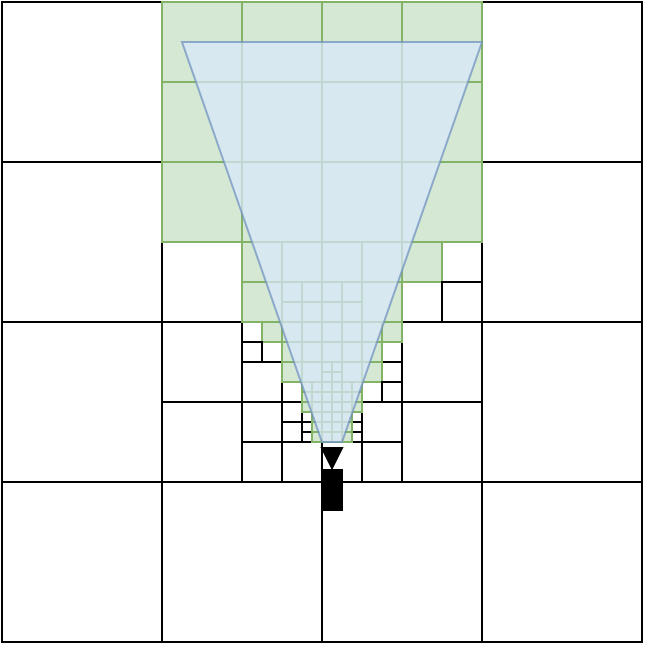 <mxfile>
    <diagram name="Page-1" id="8qE44HNmgTWPOjrXm_35">
        <mxGraphModel dx="290" dy="148" grid="1" gridSize="10" guides="1" tooltips="1" connect="1" arrows="1" fold="1" page="1" pageScale="1" pageWidth="850" pageHeight="1100" math="0" shadow="0">
            <root>
                <mxCell id="0"/>
                <mxCell id="1" parent="0"/>
                <mxCell id="JcRO-qJzwoVrJVAjZ1q9-1" value="" style="rounded=0;whiteSpace=wrap;html=1;" parent="1" vertex="1">
                    <mxGeometry x="280" y="80" width="160" height="160" as="geometry"/>
                </mxCell>
                <mxCell id="JcRO-qJzwoVrJVAjZ1q9-2" value="" style="whiteSpace=wrap;html=1;aspect=fixed;" parent="1" vertex="1">
                    <mxGeometry x="280" y="80" width="80" height="80" as="geometry"/>
                </mxCell>
                <mxCell id="JcRO-qJzwoVrJVAjZ1q9-3" value="" style="whiteSpace=wrap;html=1;aspect=fixed;" parent="1" vertex="1">
                    <mxGeometry x="360" y="80" width="80" height="80" as="geometry"/>
                </mxCell>
                <mxCell id="JcRO-qJzwoVrJVAjZ1q9-4" value="" style="whiteSpace=wrap;html=1;aspect=fixed;" parent="1" vertex="1">
                    <mxGeometry x="280" y="160" width="80" height="80" as="geometry"/>
                </mxCell>
                <mxCell id="JcRO-qJzwoVrJVAjZ1q9-9" value="" style="rounded=0;whiteSpace=wrap;html=1;" parent="1" vertex="1">
                    <mxGeometry x="120" y="80" width="160" height="160" as="geometry"/>
                </mxCell>
                <mxCell id="JcRO-qJzwoVrJVAjZ1q9-10" value="" style="whiteSpace=wrap;html=1;aspect=fixed;fillColor=#d5e8d4;strokeColor=#82b366;" parent="1" vertex="1">
                    <mxGeometry x="200" y="80" width="80" height="80" as="geometry"/>
                </mxCell>
                <mxCell id="JcRO-qJzwoVrJVAjZ1q9-11" value="" style="whiteSpace=wrap;html=1;aspect=fixed;fillColor=#d5e8d4;strokeColor=#82b366;" parent="1" vertex="1">
                    <mxGeometry x="200" y="80" width="80" height="80" as="geometry"/>
                </mxCell>
                <mxCell id="JcRO-qJzwoVrJVAjZ1q9-12" value="" style="whiteSpace=wrap;html=1;aspect=fixed;" parent="1" vertex="1">
                    <mxGeometry x="120" y="160" width="80" height="80" as="geometry"/>
                </mxCell>
                <mxCell id="JcRO-qJzwoVrJVAjZ1q9-14" value="" style="whiteSpace=wrap;html=1;aspect=fixed;fillColor=#d5e8d4;strokeColor=#82b366;" parent="1" vertex="1">
                    <mxGeometry x="240" y="120" width="40" height="40" as="geometry"/>
                </mxCell>
                <mxCell id="JcRO-qJzwoVrJVAjZ1q9-19" value="" style="rounded=0;whiteSpace=wrap;html=1;" parent="1" vertex="1">
                    <mxGeometry x="280" y="240" width="160" height="160" as="geometry"/>
                </mxCell>
                <mxCell id="JcRO-qJzwoVrJVAjZ1q9-20" value="" style="whiteSpace=wrap;html=1;aspect=fixed;" parent="1" vertex="1">
                    <mxGeometry x="280" y="240" width="80" height="80" as="geometry"/>
                </mxCell>
                <mxCell id="JcRO-qJzwoVrJVAjZ1q9-21" value="" style="whiteSpace=wrap;html=1;aspect=fixed;" parent="1" vertex="1">
                    <mxGeometry x="360" y="240" width="80" height="80" as="geometry"/>
                </mxCell>
                <mxCell id="JcRO-qJzwoVrJVAjZ1q9-22" value="" style="whiteSpace=wrap;html=1;aspect=fixed;" parent="1" vertex="1">
                    <mxGeometry x="280" y="320" width="80" height="80" as="geometry"/>
                </mxCell>
                <mxCell id="JcRO-qJzwoVrJVAjZ1q9-23" value="" style="whiteSpace=wrap;html=1;aspect=fixed;" parent="1" vertex="1">
                    <mxGeometry x="280" y="240" width="40" height="40" as="geometry"/>
                </mxCell>
                <mxCell id="JcRO-qJzwoVrJVAjZ1q9-24" value="" style="whiteSpace=wrap;html=1;aspect=fixed;" parent="1" vertex="1">
                    <mxGeometry x="320" y="280" width="40" height="40" as="geometry"/>
                </mxCell>
                <mxCell id="JcRO-qJzwoVrJVAjZ1q9-26" value="" style="rounded=0;whiteSpace=wrap;html=1;" parent="1" vertex="1">
                    <mxGeometry x="120" y="240" width="160" height="160" as="geometry"/>
                </mxCell>
                <mxCell id="JcRO-qJzwoVrJVAjZ1q9-27" value="" style="whiteSpace=wrap;html=1;aspect=fixed;" parent="1" vertex="1">
                    <mxGeometry x="200" y="240" width="80" height="80" as="geometry"/>
                </mxCell>
                <mxCell id="JcRO-qJzwoVrJVAjZ1q9-28" value="" style="whiteSpace=wrap;html=1;aspect=fixed;" parent="1" vertex="1">
                    <mxGeometry x="200" y="240" width="80" height="80" as="geometry"/>
                </mxCell>
                <mxCell id="JcRO-qJzwoVrJVAjZ1q9-29" value="" style="whiteSpace=wrap;html=1;aspect=fixed;" parent="1" vertex="1">
                    <mxGeometry x="120" y="320" width="80" height="80" as="geometry"/>
                </mxCell>
                <mxCell id="JcRO-qJzwoVrJVAjZ1q9-30" value="" style="whiteSpace=wrap;html=1;aspect=fixed;" parent="1" vertex="1">
                    <mxGeometry x="200" y="240" width="40" height="40" as="geometry"/>
                </mxCell>
                <mxCell id="JcRO-qJzwoVrJVAjZ1q9-31" value="" style="whiteSpace=wrap;html=1;aspect=fixed;" parent="1" vertex="1">
                    <mxGeometry x="240" y="280" width="40" height="40" as="geometry"/>
                </mxCell>
                <mxCell id="JcRO-qJzwoVrJVAjZ1q9-32" value="" style="whiteSpace=wrap;html=1;aspect=fixed;" parent="1" vertex="1">
                    <mxGeometry x="200" y="280" width="40" height="40" as="geometry"/>
                </mxCell>
                <mxCell id="JcRO-qJzwoVrJVAjZ1q9-38" value="" style="triangle;whiteSpace=wrap;html=1;rotation=90;fillColor=#000000;" parent="1" vertex="1">
                    <mxGeometry x="280" y="303" width="10" height="10" as="geometry"/>
                </mxCell>
                <mxCell id="JcRO-qJzwoVrJVAjZ1q9-40" value="" style="rounded=0;whiteSpace=wrap;html=1;rotation=90;fillColor=#000000;" parent="1" vertex="1">
                    <mxGeometry x="275" y="319" width="20" height="10" as="geometry"/>
                </mxCell>
                <mxCell id="JcRO-qJzwoVrJVAjZ1q9-41" value="" style="whiteSpace=wrap;html=1;aspect=fixed;fillColor=#d5e8d4;strokeColor=#82b366;" parent="1" vertex="1">
                    <mxGeometry x="200" y="160" width="40" height="40" as="geometry"/>
                </mxCell>
                <mxCell id="JcRO-qJzwoVrJVAjZ1q9-42" value="" style="whiteSpace=wrap;html=1;aspect=fixed;fillColor=#d5e8d4;strokeColor=#82b366;" parent="1" vertex="1">
                    <mxGeometry x="240" y="200" width="40" height="40" as="geometry"/>
                </mxCell>
                <mxCell id="JcRO-qJzwoVrJVAjZ1q9-48" value="" style="whiteSpace=wrap;html=1;aspect=fixed;fillColor=#d5e8d4;strokeColor=#82b366;" parent="1" vertex="1">
                    <mxGeometry x="240" y="80" width="40" height="40" as="geometry"/>
                </mxCell>
                <mxCell id="JcRO-qJzwoVrJVAjZ1q9-49" value="" style="whiteSpace=wrap;html=1;aspect=fixed;fillColor=#d5e8d4;strokeColor=#82b366;" parent="1" vertex="1">
                    <mxGeometry x="200" y="120" width="40" height="40" as="geometry"/>
                </mxCell>
                <mxCell id="JcRO-qJzwoVrJVAjZ1q9-55" value="" style="whiteSpace=wrap;html=1;aspect=fixed;fillColor=#d5e8d4;strokeColor=#82b366;" parent="1" vertex="1">
                    <mxGeometry x="280" y="240" width="20" height="20" as="geometry"/>
                </mxCell>
                <mxCell id="JcRO-qJzwoVrJVAjZ1q9-56" value="" style="whiteSpace=wrap;html=1;aspect=fixed;" parent="1" vertex="1">
                    <mxGeometry x="260" y="260" width="20" height="20" as="geometry"/>
                </mxCell>
                <mxCell id="JcRO-qJzwoVrJVAjZ1q9-57" value="" style="whiteSpace=wrap;html=1;aspect=fixed;fillColor=#d5e8d4;strokeColor=#82b366;" parent="1" vertex="1">
                    <mxGeometry x="280" y="280" width="20" height="20" as="geometry"/>
                </mxCell>
                <mxCell id="JcRO-qJzwoVrJVAjZ1q9-58" value="" style="whiteSpace=wrap;html=1;aspect=fixed;" parent="1" vertex="1">
                    <mxGeometry x="240" y="240" width="20" height="20" as="geometry"/>
                </mxCell>
                <mxCell id="JcRO-qJzwoVrJVAjZ1q9-106" value="" style="whiteSpace=wrap;html=1;aspect=fixed;" parent="1" vertex="1">
                    <mxGeometry x="295" y="285" width="5" height="5" as="geometry"/>
                </mxCell>
                <mxCell id="JcRO-qJzwoVrJVAjZ1q9-59" value="" style="whiteSpace=wrap;html=1;aspect=fixed;" parent="1" vertex="1">
                    <mxGeometry x="260" y="280" width="20" height="20" as="geometry"/>
                </mxCell>
                <mxCell id="JcRO-qJzwoVrJVAjZ1q9-60" value="" style="whiteSpace=wrap;html=1;aspect=fixed;" parent="1" vertex="1">
                    <mxGeometry x="240" y="280" width="20" height="20" as="geometry"/>
                </mxCell>
                <mxCell id="JcRO-qJzwoVrJVAjZ1q9-61" value="" style="whiteSpace=wrap;html=1;aspect=fixed;" parent="1" vertex="1">
                    <mxGeometry x="240" y="300" width="20" height="20" as="geometry"/>
                </mxCell>
                <mxCell id="JcRO-qJzwoVrJVAjZ1q9-62" value="" style="whiteSpace=wrap;html=1;aspect=fixed;" parent="1" vertex="1">
                    <mxGeometry x="300" y="300" width="20" height="20" as="geometry"/>
                </mxCell>
                <mxCell id="JcRO-qJzwoVrJVAjZ1q9-63" value="" style="whiteSpace=wrap;html=1;aspect=fixed;fillColor=#d5e8d4;strokeColor=#82b366;" parent="1" vertex="1">
                    <mxGeometry x="240" y="220" width="20" height="20" as="geometry"/>
                </mxCell>
                <mxCell id="JcRO-qJzwoVrJVAjZ1q9-64" value="" style="whiteSpace=wrap;html=1;aspect=fixed;fillColor=#d5e8d4;strokeColor=#82b366;" parent="1" vertex="1">
                    <mxGeometry x="260" y="200" width="20" height="20" as="geometry"/>
                </mxCell>
                <mxCell id="JcRO-qJzwoVrJVAjZ1q9-65" value="" style="whiteSpace=wrap;html=1;aspect=fixed;fillColor=#d5e8d4;strokeColor=#82b366;" parent="1" vertex="1">
                    <mxGeometry x="280" y="200" width="20" height="20" as="geometry"/>
                </mxCell>
                <mxCell id="JcRO-qJzwoVrJVAjZ1q9-68" value="" style="whiteSpace=wrap;html=1;aspect=fixed;fillColor=#d5e8d4;strokeColor=#82b366;" parent="1" vertex="1">
                    <mxGeometry x="280" y="160" width="40" height="40" as="geometry"/>
                </mxCell>
                <mxCell id="JcRO-qJzwoVrJVAjZ1q9-70" value="" style="whiteSpace=wrap;html=1;aspect=fixed;fillColor=#d5e8d4;strokeColor=#82b366;" parent="1" vertex="1">
                    <mxGeometry x="300" y="220" width="20" height="20" as="geometry"/>
                </mxCell>
                <mxCell id="JcRO-qJzwoVrJVAjZ1q9-71" value="" style="whiteSpace=wrap;html=1;aspect=fixed;fillColor=#d5e8d4;strokeColor=#82b366;" parent="1" vertex="1">
                    <mxGeometry x="280" y="120" width="40" height="40" as="geometry"/>
                </mxCell>
                <mxCell id="JcRO-qJzwoVrJVAjZ1q9-72" value="" style="whiteSpace=wrap;html=1;aspect=fixed;" parent="1" vertex="1">
                    <mxGeometry x="320" y="80" width="40" height="40" as="geometry"/>
                </mxCell>
                <mxCell id="JcRO-qJzwoVrJVAjZ1q9-73" value="" style="whiteSpace=wrap;html=1;aspect=fixed;fillColor=#d5e8d4;strokeColor=#82b366;" parent="1" vertex="1">
                    <mxGeometry x="280" y="280" width="10" height="10" as="geometry"/>
                </mxCell>
                <mxCell id="JcRO-qJzwoVrJVAjZ1q9-74" value="" style="whiteSpace=wrap;html=1;aspect=fixed;" parent="1" vertex="1">
                    <mxGeometry x="290" y="290" width="10" height="10" as="geometry"/>
                </mxCell>
                <mxCell id="JcRO-qJzwoVrJVAjZ1q9-75" value="" style="whiteSpace=wrap;html=1;aspect=fixed;" parent="1" vertex="1">
                    <mxGeometry x="260" y="290" width="10" height="10" as="geometry"/>
                </mxCell>
                <mxCell id="JcRO-qJzwoVrJVAjZ1q9-76" value="" style="whiteSpace=wrap;html=1;aspect=fixed;" parent="1" vertex="1">
                    <mxGeometry x="270" y="280" width="10" height="10" as="geometry"/>
                </mxCell>
                <mxCell id="JcRO-qJzwoVrJVAjZ1q9-77" value="" style="whiteSpace=wrap;html=1;aspect=fixed;fillColor=#d5e8d4;strokeColor=#82b366;" parent="1" vertex="1">
                    <mxGeometry x="270" y="260" width="10" height="10" as="geometry"/>
                </mxCell>
                <mxCell id="JcRO-qJzwoVrJVAjZ1q9-78" value="" style="whiteSpace=wrap;html=1;aspect=fixed;" parent="1" vertex="1">
                    <mxGeometry x="260" y="270" width="10" height="10" as="geometry"/>
                </mxCell>
                <mxCell id="JcRO-qJzwoVrJVAjZ1q9-80" value="" style="whiteSpace=wrap;html=1;aspect=fixed;fillColor=#d5e8d4;strokeColor=#82b366;" parent="1" vertex="1">
                    <mxGeometry x="280" y="270" width="10" height="10" as="geometry"/>
                </mxCell>
                <mxCell id="JcRO-qJzwoVrJVAjZ1q9-81" value="" style="whiteSpace=wrap;html=1;aspect=fixed;fillColor=#d5e8d4;strokeColor=#82b366;" parent="1" vertex="1">
                    <mxGeometry x="300" y="260" width="10" height="10" as="geometry"/>
                </mxCell>
                <mxCell id="JcRO-qJzwoVrJVAjZ1q9-82" value="" style="whiteSpace=wrap;html=1;aspect=fixed;" parent="1" vertex="1">
                    <mxGeometry x="310" y="270" width="10" height="10" as="geometry"/>
                </mxCell>
                <mxCell id="JcRO-qJzwoVrJVAjZ1q9-83" value="" style="whiteSpace=wrap;html=1;aspect=fixed;fillColor=#d5e8d4;strokeColor=#82b366;" parent="1" vertex="1">
                    <mxGeometry x="270" y="250" width="10" height="10" as="geometry"/>
                </mxCell>
                <mxCell id="JcRO-qJzwoVrJVAjZ1q9-84" value="" style="whiteSpace=wrap;html=1;aspect=fixed;fillColor=#d5e8d4;strokeColor=#82b366;" parent="1" vertex="1">
                    <mxGeometry x="260" y="240" width="10" height="10" as="geometry"/>
                </mxCell>
                <mxCell id="JcRO-qJzwoVrJVAjZ1q9-85" value="" style="whiteSpace=wrap;html=1;aspect=fixed;fillColor=#d5e8d4;strokeColor=#82b366;" parent="1" vertex="1">
                    <mxGeometry x="280" y="240" width="10" height="10" as="geometry"/>
                </mxCell>
                <mxCell id="JcRO-qJzwoVrJVAjZ1q9-86" value="" style="whiteSpace=wrap;html=1;aspect=fixed;fillColor=#d5e8d4;strokeColor=#82b366;" parent="1" vertex="1">
                    <mxGeometry x="290" y="250" width="10" height="10" as="geometry"/>
                </mxCell>
                <mxCell id="JcRO-qJzwoVrJVAjZ1q9-87" value="" style="whiteSpace=wrap;html=1;aspect=fixed;fillColor=#d5e8d4;strokeColor=#82b366;" parent="1" vertex="1">
                    <mxGeometry x="300" y="240" width="10" height="10" as="geometry"/>
                </mxCell>
                <mxCell id="JcRO-qJzwoVrJVAjZ1q9-90" value="" style="whiteSpace=wrap;html=1;aspect=fixed;fillColor=#d5e8d4;strokeColor=#82b366;" parent="1" vertex="1">
                    <mxGeometry x="250" y="240" width="10" height="10" as="geometry"/>
                </mxCell>
                <mxCell id="JcRO-qJzwoVrJVAjZ1q9-91" value="" style="whiteSpace=wrap;html=1;aspect=fixed;fillColor=#d5e8d4;strokeColor=#82b366;" parent="1" vertex="1">
                    <mxGeometry x="260" y="220" width="10" height="10" as="geometry"/>
                </mxCell>
                <mxCell id="JcRO-qJzwoVrJVAjZ1q9-92" value="" style="whiteSpace=wrap;html=1;aspect=fixed;fillColor=#d5e8d4;strokeColor=#82b366;" parent="1" vertex="1">
                    <mxGeometry x="270" y="230" width="10" height="10" as="geometry"/>
                </mxCell>
                <mxCell id="JcRO-qJzwoVrJVAjZ1q9-93" value="" style="whiteSpace=wrap;html=1;aspect=fixed;fillColor=#d5e8d4;strokeColor=#82b366;" parent="1" vertex="1">
                    <mxGeometry x="290" y="220" width="10" height="10" as="geometry"/>
                </mxCell>
                <mxCell id="JcRO-qJzwoVrJVAjZ1q9-94" value="" style="whiteSpace=wrap;html=1;aspect=fixed;fillColor=#d5e8d4;strokeColor=#82b366;" parent="1" vertex="1">
                    <mxGeometry x="280" y="230" width="10" height="10" as="geometry"/>
                </mxCell>
                <mxCell id="JcRO-qJzwoVrJVAjZ1q9-98" value="" style="whiteSpace=wrap;html=1;aspect=fixed;fillColor=#d5e8d4;strokeColor=#82b366;" parent="1" vertex="1">
                    <mxGeometry x="280" y="290" width="5" height="5" as="geometry"/>
                </mxCell>
                <mxCell id="JcRO-qJzwoVrJVAjZ1q9-99" value="" style="whiteSpace=wrap;html=1;aspect=fixed;fillColor=#d5e8d4;strokeColor=#82b366;" parent="1" vertex="1">
                    <mxGeometry x="285" y="290" width="5" height="5" as="geometry"/>
                </mxCell>
                <mxCell id="JcRO-qJzwoVrJVAjZ1q9-100" value="" style="whiteSpace=wrap;html=1;aspect=fixed;fillColor=#d5e8d4;strokeColor=#82b366;" parent="1" vertex="1">
                    <mxGeometry x="280" y="295" width="5" height="5" as="geometry"/>
                </mxCell>
                <mxCell id="JcRO-qJzwoVrJVAjZ1q9-101" value="" style="whiteSpace=wrap;html=1;aspect=fixed;" parent="1" vertex="1">
                    <mxGeometry x="275" y="290" width="5" height="5" as="geometry"/>
                </mxCell>
                <mxCell id="JcRO-qJzwoVrJVAjZ1q9-102" value="" style="whiteSpace=wrap;html=1;aspect=fixed;" parent="1" vertex="1">
                    <mxGeometry x="270" y="295" width="5" height="5" as="geometry"/>
                </mxCell>
                <mxCell id="JcRO-qJzwoVrJVAjZ1q9-103" value="" style="whiteSpace=wrap;html=1;aspect=fixed;fillColor=#d5e8d4;strokeColor=#82b366;" parent="1" vertex="1">
                    <mxGeometry x="280" y="285" width="5" height="5" as="geometry"/>
                </mxCell>
                <mxCell id="JcRO-qJzwoVrJVAjZ1q9-104" value="" style="whiteSpace=wrap;html=1;aspect=fixed;fillColor=#d5e8d4;strokeColor=#82b366;" parent="1" vertex="1">
                    <mxGeometry x="285" y="280" width="5" height="5" as="geometry"/>
                </mxCell>
                <mxCell id="JcRO-qJzwoVrJVAjZ1q9-105" value="" style="whiteSpace=wrap;html=1;aspect=fixed;fillColor=#d5e8d4;strokeColor=#82b366;" parent="1" vertex="1">
                    <mxGeometry x="290" y="280" width="5" height="5" as="geometry"/>
                </mxCell>
                <mxCell id="JcRO-qJzwoVrJVAjZ1q9-107" value="" style="whiteSpace=wrap;html=1;aspect=fixed;" parent="1" vertex="1">
                    <mxGeometry x="290" y="290" width="5" height="5" as="geometry"/>
                </mxCell>
                <mxCell id="JcRO-qJzwoVrJVAjZ1q9-108" value="" style="whiteSpace=wrap;html=1;aspect=fixed;" parent="1" vertex="1">
                    <mxGeometry x="295" y="295" width="5" height="5" as="geometry"/>
                </mxCell>
                <mxCell id="JcRO-qJzwoVrJVAjZ1q9-109" value="" style="whiteSpace=wrap;html=1;aspect=fixed;" parent="1" vertex="1">
                    <mxGeometry x="270" y="280" width="5" height="5" as="geometry"/>
                </mxCell>
                <mxCell id="JcRO-qJzwoVrJVAjZ1q9-110" value="" style="whiteSpace=wrap;html=1;aspect=fixed;" parent="1" vertex="1">
                    <mxGeometry x="275" y="285" width="5" height="5" as="geometry"/>
                </mxCell>
                <mxCell id="JcRO-qJzwoVrJVAjZ1q9-111" value="" style="whiteSpace=wrap;html=1;aspect=fixed;fillColor=#d5e8d4;strokeColor=#82b366;" parent="1" vertex="1">
                    <mxGeometry x="280" y="270" width="5" height="5" as="geometry"/>
                </mxCell>
                <mxCell id="JcRO-qJzwoVrJVAjZ1q9-112" value="" style="whiteSpace=wrap;html=1;aspect=fixed;fillColor=#d5e8d4;strokeColor=#82b366;" parent="1" vertex="1">
                    <mxGeometry x="285" y="275" width="5" height="5" as="geometry"/>
                </mxCell>
                <mxCell id="JcRO-qJzwoVrJVAjZ1q9-113" value="" style="whiteSpace=wrap;html=1;aspect=fixed;fillColor=#d5e8d4;strokeColor=#82b366;" parent="1" vertex="1">
                    <mxGeometry x="290" y="270" width="5" height="5" as="geometry"/>
                </mxCell>
                <mxCell id="JcRO-qJzwoVrJVAjZ1q9-114" value="" style="whiteSpace=wrap;html=1;aspect=fixed;fillColor=#d5e8d4;strokeColor=#82b366;" parent="1" vertex="1">
                    <mxGeometry x="295" y="275" width="5" height="5" as="geometry"/>
                </mxCell>
                <mxCell id="JcRO-qJzwoVrJVAjZ1q9-115" value="" style="whiteSpace=wrap;html=1;aspect=fixed;" parent="1" vertex="1">
                    <mxGeometry x="270" y="270" width="5" height="5" as="geometry"/>
                </mxCell>
                <mxCell id="JcRO-qJzwoVrJVAjZ1q9-116" value="" style="whiteSpace=wrap;html=1;aspect=fixed;" parent="1" vertex="1">
                    <mxGeometry x="275" y="275" width="5" height="5" as="geometry"/>
                </mxCell>
                <mxCell id="JcRO-qJzwoVrJVAjZ1q9-117" value="" style="whiteSpace=wrap;html=1;aspect=fixed;fillColor=#d5e8d4;strokeColor=#82b366;" parent="1" vertex="1">
                    <mxGeometry x="280" y="260" width="5" height="5" as="geometry"/>
                </mxCell>
                <mxCell id="JcRO-qJzwoVrJVAjZ1q9-118" value="" style="whiteSpace=wrap;html=1;aspect=fixed;fillColor=#d5e8d4;strokeColor=#82b366;" parent="1" vertex="1">
                    <mxGeometry x="285" y="265" width="5" height="5" as="geometry"/>
                </mxCell>
                <mxCell id="JcRO-qJzwoVrJVAjZ1q9-119" value="" style="whiteSpace=wrap;html=1;aspect=fixed;fillColor=#d5e8d4;strokeColor=#82b366;" parent="1" vertex="1">
                    <mxGeometry x="240" y="160" width="40" height="40" as="geometry"/>
                </mxCell>
                <mxCell id="JcRO-qJzwoVrJVAjZ1q9-120" value="" style="whiteSpace=wrap;html=1;aspect=fixed;fillColor=#d5e8d4;strokeColor=#82b366;" parent="1" vertex="1">
                    <mxGeometry x="280" y="80" width="40" height="40" as="geometry"/>
                </mxCell>
                <mxCell id="JcRO-qJzwoVrJVAjZ1q9-121" value="" style="whiteSpace=wrap;html=1;aspect=fixed;fillColor=#d5e8d4;strokeColor=#82b366;" parent="1" vertex="1">
                    <mxGeometry x="320" y="80" width="40" height="40" as="geometry"/>
                </mxCell>
                <mxCell id="JcRO-qJzwoVrJVAjZ1q9-122" value="" style="whiteSpace=wrap;html=1;aspect=fixed;fillColor=#d5e8d4;strokeColor=#82b366;" parent="1" vertex="1">
                    <mxGeometry x="320" y="120" width="40" height="40" as="geometry"/>
                </mxCell>
                <mxCell id="JcRO-qJzwoVrJVAjZ1q9-123" value="" style="whiteSpace=wrap;html=1;aspect=fixed;fillColor=#d5e8d4;strokeColor=#82b366;" parent="1" vertex="1">
                    <mxGeometry x="270" y="240" width="10" height="10" as="geometry"/>
                </mxCell>
                <mxCell id="JcRO-qJzwoVrJVAjZ1q9-124" value="" style="whiteSpace=wrap;html=1;aspect=fixed;fillColor=#d5e8d4;strokeColor=#82b366;" parent="1" vertex="1">
                    <mxGeometry x="290" y="230" width="10" height="10" as="geometry"/>
                </mxCell>
                <mxCell id="JcRO-qJzwoVrJVAjZ1q9-125" value="" style="whiteSpace=wrap;html=1;aspect=fixed;fillColor=#d5e8d4;strokeColor=#82b366;" parent="1" vertex="1">
                    <mxGeometry x="280" y="220" width="10" height="10" as="geometry"/>
                </mxCell>
                <mxCell id="JcRO-qJzwoVrJVAjZ1q9-126" value="" style="whiteSpace=wrap;html=1;aspect=fixed;fillColor=#d5e8d4;strokeColor=#82b366;" parent="1" vertex="1">
                    <mxGeometry x="320" y="160" width="40" height="40" as="geometry"/>
                </mxCell>
                <mxCell id="JcRO-qJzwoVrJVAjZ1q9-54" value="" style="whiteSpace=wrap;html=1;aspect=fixed;" parent="1" vertex="1">
                    <mxGeometry x="300" y="260" width="20" height="20" as="geometry"/>
                </mxCell>
                <mxCell id="JcRO-qJzwoVrJVAjZ1q9-79" value="" style="whiteSpace=wrap;html=1;aspect=fixed;fillColor=#d5e8d4;strokeColor=#82b366;" parent="1" vertex="1">
                    <mxGeometry x="290" y="260" width="10" height="10" as="geometry"/>
                </mxCell>
                <mxCell id="JcRO-qJzwoVrJVAjZ1q9-129" value="" style="whiteSpace=wrap;html=1;aspect=fixed;fillColor=#d5e8d4;strokeColor=#82b366;" parent="1" vertex="1">
                    <mxGeometry x="300" y="200" width="20" height="20" as="geometry"/>
                </mxCell>
                <mxCell id="JcRO-qJzwoVrJVAjZ1q9-130" value="" style="whiteSpace=wrap;html=1;aspect=fixed;fillColor=#d5e8d4;strokeColor=#82b366;" parent="1" vertex="1">
                    <mxGeometry x="260" y="250" width="10" height="10" as="geometry"/>
                </mxCell>
                <mxCell id="JcRO-qJzwoVrJVAjZ1q9-133" value="" style="whiteSpace=wrap;html=1;aspect=fixed;fillColor=#d5e8d4;strokeColor=#82b366;" parent="1" vertex="1">
                    <mxGeometry x="275" y="285" width="5" height="5" as="geometry"/>
                </mxCell>
                <mxCell id="JcRO-qJzwoVrJVAjZ1q9-134" value="" style="whiteSpace=wrap;html=1;aspect=fixed;fillColor=#d5e8d4;strokeColor=#82b366;" parent="1" vertex="1">
                    <mxGeometry x="275" y="270" width="5" height="5" as="geometry"/>
                </mxCell>
                <mxCell id="JcRO-qJzwoVrJVAjZ1q9-135" value="" style="whiteSpace=wrap;html=1;aspect=fixed;fillColor=#d5e8d4;strokeColor=#82b366;" parent="1" vertex="1">
                    <mxGeometry x="295" y="270" width="5" height="5" as="geometry"/>
                </mxCell>
                <mxCell id="JcRO-qJzwoVrJVAjZ1q9-136" value="" style="whiteSpace=wrap;html=1;aspect=fixed;fillColor=#d5e8d4;strokeColor=#82b366;" parent="1" vertex="1">
                    <mxGeometry x="280" y="290" width="5" height="5" as="geometry"/>
                </mxCell>
                <mxCell id="JcRO-qJzwoVrJVAjZ1q9-137" value="" style="whiteSpace=wrap;html=1;aspect=fixed;fillColor=#d5e8d4;strokeColor=#82b366;" parent="1" vertex="1">
                    <mxGeometry x="295" y="275" width="5" height="5" as="geometry"/>
                </mxCell>
                <mxCell id="JcRO-qJzwoVrJVAjZ1q9-138" value="" style="whiteSpace=wrap;html=1;aspect=fixed;fillColor=#d5e8d4;strokeColor=#82b366;" parent="1" vertex="1">
                    <mxGeometry x="270" y="270" width="5" height="5" as="geometry"/>
                </mxCell>
                <mxCell id="JcRO-qJzwoVrJVAjZ1q9-139" value="" style="whiteSpace=wrap;html=1;aspect=fixed;fillColor=#d5e8d4;strokeColor=#82b366;" parent="1" vertex="1">
                    <mxGeometry x="270" y="275" width="5" height="5" as="geometry"/>
                </mxCell>
                <mxCell id="JcRO-qJzwoVrJVAjZ1q9-140" value="" style="whiteSpace=wrap;html=1;aspect=fixed;fillColor=#d5e8d4;strokeColor=#82b366;" parent="1" vertex="1">
                    <mxGeometry x="275" y="280" width="5" height="5" as="geometry"/>
                </mxCell>
                <mxCell id="JcRO-qJzwoVrJVAjZ1q9-141" value="" style="whiteSpace=wrap;html=1;aspect=fixed;fillColor=#d5e8d4;strokeColor=#82b366;" parent="1" vertex="1">
                    <mxGeometry x="285" y="290" width="5" height="5" as="geometry"/>
                </mxCell>
                <mxCell id="JcRO-qJzwoVrJVAjZ1q9-152" value="" style="whiteSpace=wrap;html=1;aspect=fixed;fillColor=#d5e8d4;strokeColor=#82b366;" parent="1" vertex="1">
                    <mxGeometry x="260" y="260" width="10" height="10" as="geometry"/>
                </mxCell>
                <mxCell id="JcRO-qJzwoVrJVAjZ1q9-142" value="" style="whiteSpace=wrap;html=1;aspect=fixed;fillColor=#d5e8d4;strokeColor=#82b366;" parent="1" vertex="1">
                    <mxGeometry x="285" y="295" width="5" height="5" as="geometry"/>
                </mxCell>
                <mxCell id="JcRO-qJzwoVrJVAjZ1q9-143" value="" style="whiteSpace=wrap;html=1;aspect=fixed;fillColor=#d5e8d4;strokeColor=#82b366;" parent="1" vertex="1">
                    <mxGeometry x="275" y="275" width="5" height="5" as="geometry"/>
                </mxCell>
                <mxCell id="JcRO-qJzwoVrJVAjZ1q9-144" value="" style="whiteSpace=wrap;html=1;aspect=fixed;fillColor=#d5e8d4;strokeColor=#82b366;" parent="1" vertex="1">
                    <mxGeometry x="320" y="200" width="20" height="20" as="geometry"/>
                </mxCell>
                <mxCell id="JcRO-qJzwoVrJVAjZ1q9-146" value="" style="whiteSpace=wrap;html=1;aspect=fixed;" parent="1" vertex="1">
                    <mxGeometry x="340" y="220" width="20" height="20" as="geometry"/>
                </mxCell>
                <mxCell id="JcRO-qJzwoVrJVAjZ1q9-148" value="" style="whiteSpace=wrap;html=1;aspect=fixed;fillColor=#d5e8d4;strokeColor=#82b366;" parent="1" vertex="1">
                    <mxGeometry x="290" y="275" width="5" height="5" as="geometry"/>
                </mxCell>
                <mxCell id="JcRO-qJzwoVrJVAjZ1q9-150" value="" style="whiteSpace=wrap;html=1;aspect=fixed;" parent="1" vertex="1">
                    <mxGeometry x="310" y="250" width="10" height="10" as="geometry"/>
                </mxCell>
                <mxCell id="JcRO-qJzwoVrJVAjZ1q9-151" value="" style="whiteSpace=wrap;html=1;aspect=fixed;" parent="1" vertex="1">
                    <mxGeometry x="240" y="250" width="10" height="10" as="geometry"/>
                </mxCell>
                <mxCell id="JcRO-qJzwoVrJVAjZ1q9-147" value="" style="whiteSpace=wrap;html=1;aspect=fixed;fillColor=#d5e8d4;strokeColor=#82b366;" parent="1" vertex="1">
                    <mxGeometry x="285" y="260" width="5" height="5" as="geometry"/>
                </mxCell>
                <mxCell id="JcRO-qJzwoVrJVAjZ1q9-149" value="" style="whiteSpace=wrap;html=1;aspect=fixed;fillColor=#d5e8d4;strokeColor=#82b366;" parent="1" vertex="1">
                    <mxGeometry x="280" y="265" width="5" height="5" as="geometry"/>
                </mxCell>
                <mxCell id="JcRO-qJzwoVrJVAjZ1q9-153" value="" style="whiteSpace=wrap;html=1;aspect=fixed;fillColor=#d5e8d4;strokeColor=#82b366;" parent="1" vertex="1">
                    <mxGeometry x="300" y="250" width="10" height="10" as="geometry"/>
                </mxCell>
                <mxCell id="JcRO-qJzwoVrJVAjZ1q9-154" value="" style="whiteSpace=wrap;html=1;aspect=fixed;fillColor=#d5e8d4;strokeColor=#82b366;" parent="1" vertex="1">
                    <mxGeometry x="270" y="280" width="5" height="5" as="geometry"/>
                </mxCell>
                <mxCell id="JcRO-qJzwoVrJVAjZ1q9-156" value="" style="whiteSpace=wrap;html=1;aspect=fixed;fillColor=#d5e8d4;strokeColor=#82b366;" parent="1" vertex="1">
                    <mxGeometry x="300" y="260" width="10" height="10" as="geometry"/>
                </mxCell>
                <mxCell id="JcRO-qJzwoVrJVAjZ1q9-157" value="" style="whiteSpace=wrap;html=1;aspect=fixed;" parent="1" vertex="1">
                    <mxGeometry x="310" y="270" width="10" height="10" as="geometry"/>
                </mxCell>
                <mxCell id="JcRO-qJzwoVrJVAjZ1q9-158" value="" style="whiteSpace=wrap;html=1;aspect=fixed;fillColor=#d5e8d4;strokeColor=#82b366;" parent="1" vertex="1">
                    <mxGeometry x="275" y="290" width="5" height="5" as="geometry"/>
                </mxCell>
                <mxCell id="JcRO-qJzwoVrJVAjZ1q9-159" value="" style="whiteSpace=wrap;html=1;aspect=fixed;fillColor=#d5e8d4;strokeColor=#82b366;" parent="1" vertex="1">
                    <mxGeometry x="275" y="295" width="5" height="5" as="geometry"/>
                </mxCell>
                <mxCell id="JcRO-qJzwoVrJVAjZ1q9-160" value="" style="whiteSpace=wrap;html=1;aspect=fixed;fillColor=#d5e8d4;strokeColor=#82b366;" parent="1" vertex="1">
                    <mxGeometry x="290" y="290" width="5" height="5" as="geometry"/>
                </mxCell>
                <mxCell id="JcRO-qJzwoVrJVAjZ1q9-161" value="" style="whiteSpace=wrap;html=1;aspect=fixed;fillColor=#d5e8d4;strokeColor=#82b366;" parent="1" vertex="1">
                    <mxGeometry x="290" y="295" width="5" height="5" as="geometry"/>
                </mxCell>
                <mxCell id="JcRO-qJzwoVrJVAjZ1q9-162" value="" style="whiteSpace=wrap;html=1;aspect=fixed;fillColor=#d5e8d4;strokeColor=#82b366;" parent="1" vertex="1">
                    <mxGeometry x="295" y="280" width="5" height="5" as="geometry"/>
                </mxCell>
                <mxCell id="JcRO-qJzwoVrJVAjZ1q9-163" value="" style="whiteSpace=wrap;html=1;aspect=fixed;fillColor=#d5e8d4;strokeColor=#82b366;" parent="1" vertex="1">
                    <mxGeometry x="290" y="285" width="5" height="5" as="geometry"/>
                </mxCell>
                <mxCell id="2" value="" style="whiteSpace=wrap;html=1;aspect=fixed;fillColor=#d5e8d4;strokeColor=#82b366;" vertex="1" parent="1">
                    <mxGeometry x="310" y="240" width="10" height="10" as="geometry"/>
                </mxCell>
                <mxCell id="JcRO-qJzwoVrJVAjZ1q9-37" value="" style="shape=trapezoid;perimeter=trapezoidPerimeter;whiteSpace=wrap;html=1;fixedSize=1;rotation=-180;size=70;fillColor=#dae8fc;strokeColor=#6c8ebf;opacity=70;" parent="1" vertex="1">
                    <mxGeometry x="210" y="100" width="150" height="200" as="geometry"/>
                </mxCell>
            </root>
        </mxGraphModel>
    </diagram>
</mxfile>